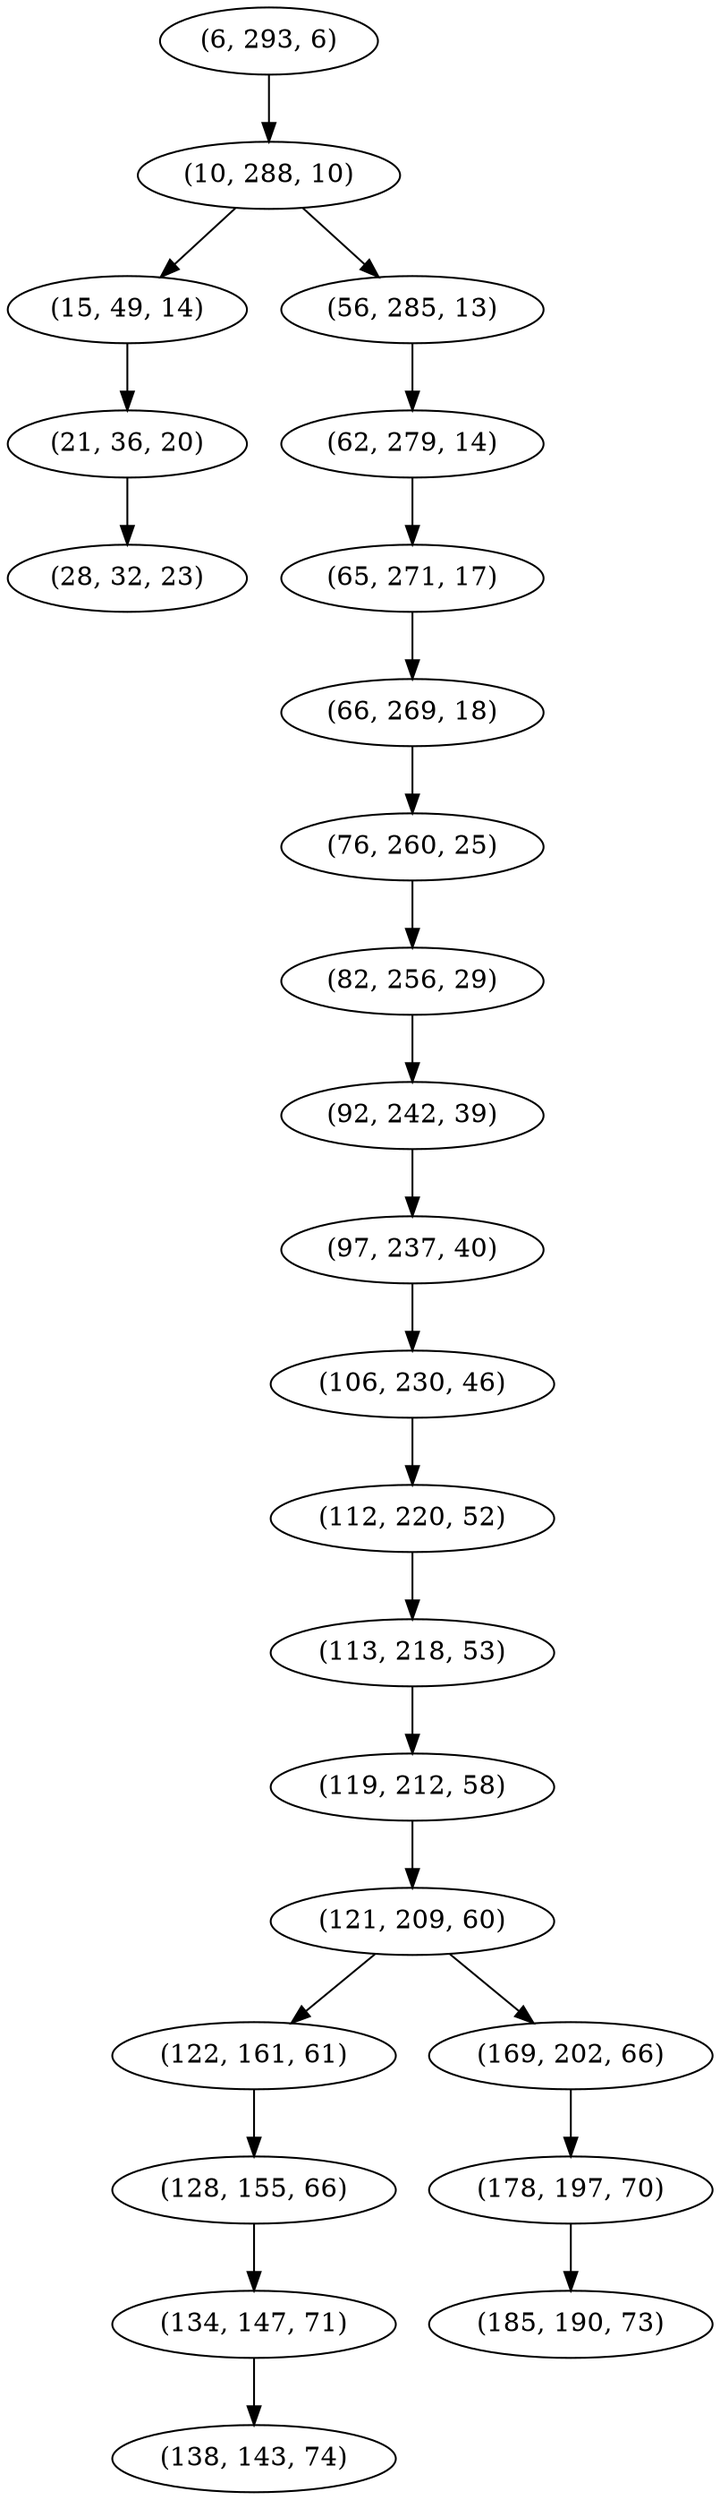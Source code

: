 digraph tree {
    "(6, 293, 6)";
    "(10, 288, 10)";
    "(15, 49, 14)";
    "(21, 36, 20)";
    "(28, 32, 23)";
    "(56, 285, 13)";
    "(62, 279, 14)";
    "(65, 271, 17)";
    "(66, 269, 18)";
    "(76, 260, 25)";
    "(82, 256, 29)";
    "(92, 242, 39)";
    "(97, 237, 40)";
    "(106, 230, 46)";
    "(112, 220, 52)";
    "(113, 218, 53)";
    "(119, 212, 58)";
    "(121, 209, 60)";
    "(122, 161, 61)";
    "(128, 155, 66)";
    "(134, 147, 71)";
    "(138, 143, 74)";
    "(169, 202, 66)";
    "(178, 197, 70)";
    "(185, 190, 73)";
    "(6, 293, 6)" -> "(10, 288, 10)";
    "(10, 288, 10)" -> "(15, 49, 14)";
    "(10, 288, 10)" -> "(56, 285, 13)";
    "(15, 49, 14)" -> "(21, 36, 20)";
    "(21, 36, 20)" -> "(28, 32, 23)";
    "(56, 285, 13)" -> "(62, 279, 14)";
    "(62, 279, 14)" -> "(65, 271, 17)";
    "(65, 271, 17)" -> "(66, 269, 18)";
    "(66, 269, 18)" -> "(76, 260, 25)";
    "(76, 260, 25)" -> "(82, 256, 29)";
    "(82, 256, 29)" -> "(92, 242, 39)";
    "(92, 242, 39)" -> "(97, 237, 40)";
    "(97, 237, 40)" -> "(106, 230, 46)";
    "(106, 230, 46)" -> "(112, 220, 52)";
    "(112, 220, 52)" -> "(113, 218, 53)";
    "(113, 218, 53)" -> "(119, 212, 58)";
    "(119, 212, 58)" -> "(121, 209, 60)";
    "(121, 209, 60)" -> "(122, 161, 61)";
    "(121, 209, 60)" -> "(169, 202, 66)";
    "(122, 161, 61)" -> "(128, 155, 66)";
    "(128, 155, 66)" -> "(134, 147, 71)";
    "(134, 147, 71)" -> "(138, 143, 74)";
    "(169, 202, 66)" -> "(178, 197, 70)";
    "(178, 197, 70)" -> "(185, 190, 73)";
}
